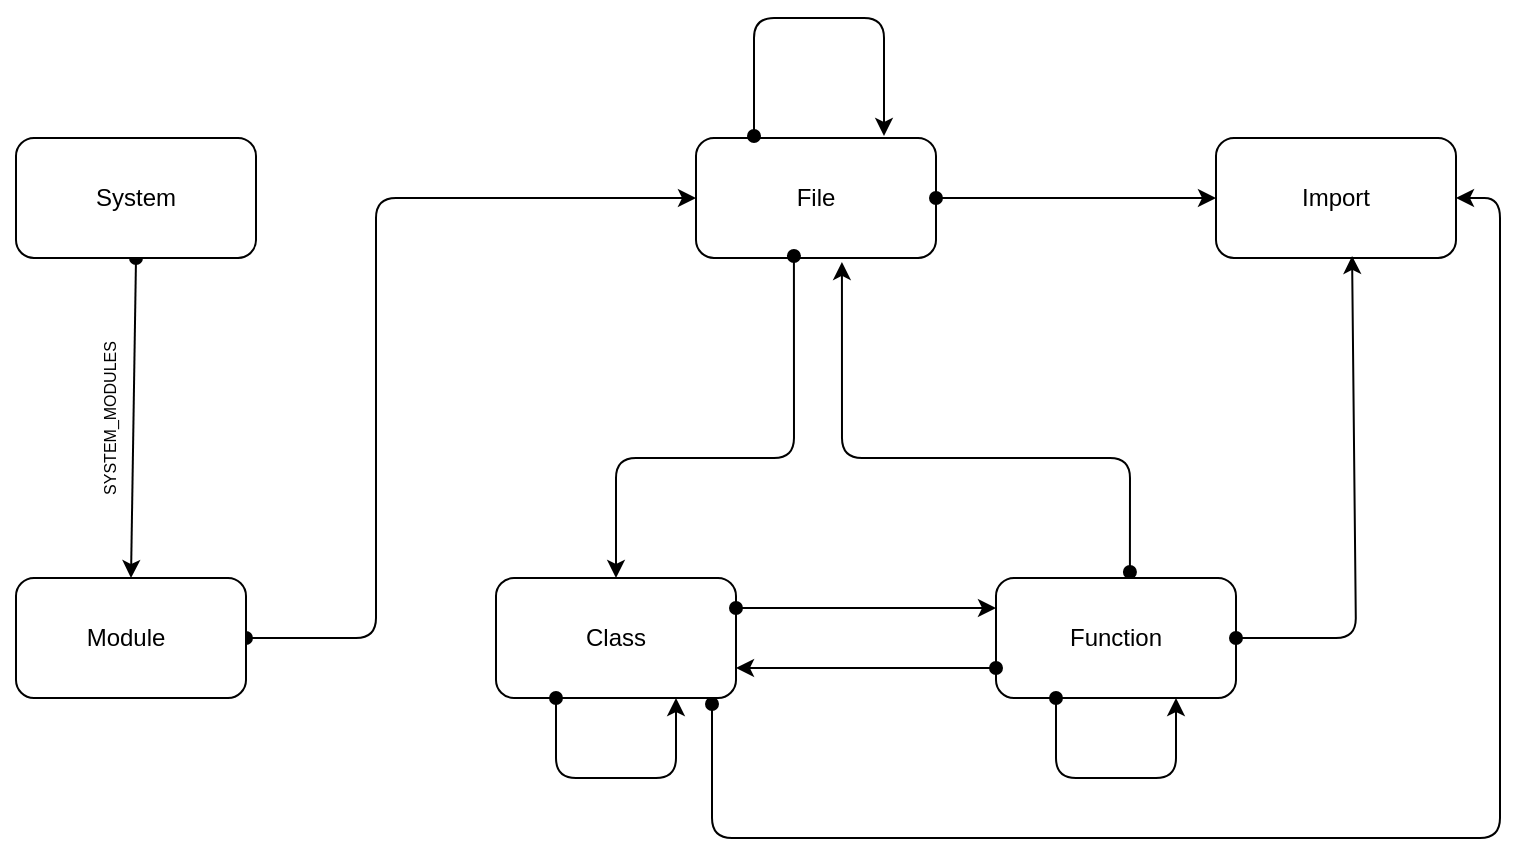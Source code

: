 <mxfile version="12.2.2" type="device" pages="1"><diagram id="p7X6kBipf6NRtPsfhJUI" name="Page-1"><mxGraphModel dx="1092" dy="743" grid="1" gridSize="10" guides="1" tooltips="1" connect="1" arrows="1" fold="1" page="1" pageScale="1" pageWidth="850" pageHeight="1100" math="0" shadow="0"><root><mxCell id="0"/><mxCell id="1" parent="0"/><mxCell id="eX5tcvASmp5op76P1cSw-11" value="" style="endArrow=classic;startArrow=oval;html=1;entryX=0;entryY=0.5;entryDx=0;entryDy=0;exitX=1;exitY=0.5;exitDx=0;exitDy=0;startFill=1;" edge="1" parent="1" source="eX5tcvASmp5op76P1cSw-3" target="eX5tcvASmp5op76P1cSw-5"><mxGeometry width="50" height="50" relative="1" as="geometry"><mxPoint x="218" y="610" as="sourcePoint"/><mxPoint x="476" y="550" as="targetPoint"/><Array as="points"><mxPoint x="218" y="400"/><mxPoint x="218" y="180"/></Array></mxGeometry></mxCell><mxCell id="eX5tcvASmp5op76P1cSw-14" value="" style="endArrow=classic;startArrow=oval;html=1;exitX=0.5;exitY=1;exitDx=0;exitDy=0;entryX=0.5;entryY=0;entryDx=0;entryDy=0;endFill=1;startFill=1;" edge="1" parent="1" source="eX5tcvASmp5op76P1cSw-1" target="eX5tcvASmp5op76P1cSw-3"><mxGeometry width="50" height="50" relative="1" as="geometry"><mxPoint x="208" y="190" as="sourcePoint"/><mxPoint x="268" y="150" as="targetPoint"/></mxGeometry></mxCell><mxCell id="eX5tcvASmp5op76P1cSw-17" value="" style="group" vertex="1" connectable="0" parent="1"><mxGeometry x="278" y="370" width="120" height="60" as="geometry"/></mxCell><mxCell id="eX5tcvASmp5op76P1cSw-7" value="" style="rounded=1;whiteSpace=wrap;html=1;" vertex="1" parent="eX5tcvASmp5op76P1cSw-17"><mxGeometry width="120" height="60" as="geometry"/></mxCell><mxCell id="eX5tcvASmp5op76P1cSw-8" value="Class" style="text;html=1;strokeColor=none;fillColor=none;align=center;verticalAlign=middle;whiteSpace=wrap;rounded=0;" vertex="1" parent="eX5tcvASmp5op76P1cSw-17"><mxGeometry x="40" y="20" width="40" height="20" as="geometry"/></mxCell><mxCell id="eX5tcvASmp5op76P1cSw-32" value="" style="endArrow=classic;startArrow=oval;html=1;entryX=0.75;entryY=1;entryDx=0;entryDy=0;exitX=0.25;exitY=1;exitDx=0;exitDy=0;startFill=1;" edge="1" parent="eX5tcvASmp5op76P1cSw-17" source="eX5tcvASmp5op76P1cSw-7" target="eX5tcvASmp5op76P1cSw-7"><mxGeometry width="50" height="50" relative="1" as="geometry"><mxPoint x="-240" y="130" as="sourcePoint"/><mxPoint x="-190" y="80" as="targetPoint"/><Array as="points"><mxPoint x="30" y="100"/><mxPoint x="90" y="100"/></Array></mxGeometry></mxCell><mxCell id="eX5tcvASmp5op76P1cSw-19" value="" style="group" vertex="1" connectable="0" parent="1"><mxGeometry x="38" y="150" width="120" height="60" as="geometry"/></mxCell><mxCell id="eX5tcvASmp5op76P1cSw-1" value="" style="rounded=1;whiteSpace=wrap;html=1;" vertex="1" parent="eX5tcvASmp5op76P1cSw-19"><mxGeometry width="120" height="60" as="geometry"/></mxCell><mxCell id="eX5tcvASmp5op76P1cSw-2" value="System" style="text;html=1;strokeColor=none;fillColor=none;align=center;verticalAlign=middle;whiteSpace=wrap;rounded=0;" vertex="1" parent="eX5tcvASmp5op76P1cSw-19"><mxGeometry x="20" y="15" width="80" height="30" as="geometry"/></mxCell><mxCell id="eX5tcvASmp5op76P1cSw-20" value="" style="group" vertex="1" connectable="0" parent="1"><mxGeometry x="378" y="150" width="120" height="60" as="geometry"/></mxCell><mxCell id="eX5tcvASmp5op76P1cSw-5" value="" style="rounded=1;whiteSpace=wrap;html=1;" vertex="1" parent="eX5tcvASmp5op76P1cSw-20"><mxGeometry width="120" height="60" as="geometry"/></mxCell><mxCell id="eX5tcvASmp5op76P1cSw-6" value="File" style="text;html=1;strokeColor=none;fillColor=none;align=center;verticalAlign=middle;whiteSpace=wrap;rounded=0;" vertex="1" parent="eX5tcvASmp5op76P1cSw-20"><mxGeometry x="40" y="20" width="40" height="20" as="geometry"/></mxCell><mxCell id="eX5tcvASmp5op76P1cSw-21" value="" style="group" vertex="1" connectable="0" parent="1"><mxGeometry x="528" y="370" width="120" height="60" as="geometry"/></mxCell><mxCell id="eX5tcvASmp5op76P1cSw-9" value="" style="rounded=1;whiteSpace=wrap;html=1;" vertex="1" parent="eX5tcvASmp5op76P1cSw-21"><mxGeometry width="120" height="60" as="geometry"/></mxCell><mxCell id="eX5tcvASmp5op76P1cSw-10" value="Function" style="text;html=1;strokeColor=none;fillColor=none;align=center;verticalAlign=middle;whiteSpace=wrap;rounded=0;" vertex="1" parent="eX5tcvASmp5op76P1cSw-21"><mxGeometry x="40" y="20" width="40" height="20" as="geometry"/></mxCell><mxCell id="eX5tcvASmp5op76P1cSw-33" value="" style="endArrow=classic;startArrow=oval;html=1;entryX=0.75;entryY=1;entryDx=0;entryDy=0;exitX=0.25;exitY=1;exitDx=0;exitDy=0;startFill=1;" edge="1" parent="eX5tcvASmp5op76P1cSw-21" source="eX5tcvASmp5op76P1cSw-9" target="eX5tcvASmp5op76P1cSw-9"><mxGeometry width="50" height="50" relative="1" as="geometry"><mxPoint x="-490" y="180" as="sourcePoint"/><mxPoint x="-440" y="130" as="targetPoint"/><Array as="points"><mxPoint x="30" y="100"/><mxPoint x="90" y="100"/></Array></mxGeometry></mxCell><mxCell id="eX5tcvASmp5op76P1cSw-22" value="" style="group" vertex="1" connectable="0" parent="1"><mxGeometry x="38" y="370" width="115" height="60" as="geometry"/></mxCell><mxCell id="eX5tcvASmp5op76P1cSw-3" value="" style="rounded=1;whiteSpace=wrap;html=1;" vertex="1" parent="eX5tcvASmp5op76P1cSw-22"><mxGeometry width="115" height="60" as="geometry"/></mxCell><mxCell id="eX5tcvASmp5op76P1cSw-4" value="Module" style="text;html=1;strokeColor=none;fillColor=none;align=center;verticalAlign=middle;whiteSpace=wrap;rounded=0;" vertex="1" parent="eX5tcvASmp5op76P1cSw-22"><mxGeometry x="35" y="20" width="40" height="20" as="geometry"/></mxCell><mxCell id="eX5tcvASmp5op76P1cSw-24" value="" style="endArrow=oval;startArrow=classic;html=1;entryX=0.408;entryY=0.983;entryDx=0;entryDy=0;entryPerimeter=0;exitX=0.5;exitY=0;exitDx=0;exitDy=0;startFill=1;endFill=1;" edge="1" parent="1" source="eX5tcvASmp5op76P1cSw-7" target="eX5tcvASmp5op76P1cSw-5"><mxGeometry width="50" height="50" relative="1" as="geometry"><mxPoint x="38" y="500" as="sourcePoint"/><mxPoint x="88" y="450" as="targetPoint"/><Array as="points"><mxPoint x="338" y="310"/><mxPoint x="427" y="310"/></Array></mxGeometry></mxCell><mxCell id="eX5tcvASmp5op76P1cSw-25" value="" style="endArrow=classic;startArrow=oval;html=1;exitX=0.558;exitY=-0.05;exitDx=0;exitDy=0;exitPerimeter=0;entryX=0.608;entryY=1.033;entryDx=0;entryDy=0;entryPerimeter=0;endFill=1;startFill=1;" edge="1" parent="1" source="eX5tcvASmp5op76P1cSw-9" target="eX5tcvASmp5op76P1cSw-5"><mxGeometry width="50" height="50" relative="1" as="geometry"><mxPoint x="38" y="500" as="sourcePoint"/><mxPoint x="428" y="210" as="targetPoint"/><Array as="points"><mxPoint x="595" y="310"/><mxPoint x="451" y="310"/></Array></mxGeometry></mxCell><mxCell id="eX5tcvASmp5op76P1cSw-26" value="" style="endArrow=classic;startArrow=oval;html=1;entryX=0;entryY=0.25;entryDx=0;entryDy=0;exitX=1;exitY=0.25;exitDx=0;exitDy=0;startFill=1;" edge="1" parent="1" source="eX5tcvASmp5op76P1cSw-7" target="eX5tcvASmp5op76P1cSw-9"><mxGeometry width="50" height="50" relative="1" as="geometry"><mxPoint x="38" y="500" as="sourcePoint"/><mxPoint x="88" y="450" as="targetPoint"/><Array as="points"/></mxGeometry></mxCell><mxCell id="eX5tcvASmp5op76P1cSw-27" value="" style="rounded=1;whiteSpace=wrap;html=1;" vertex="1" parent="1"><mxGeometry x="638" y="150" width="120" height="60" as="geometry"/></mxCell><mxCell id="eX5tcvASmp5op76P1cSw-28" value="Import" style="text;html=1;strokeColor=none;fillColor=none;align=center;verticalAlign=middle;whiteSpace=wrap;rounded=0;" vertex="1" parent="1"><mxGeometry x="678" y="170" width="40" height="20" as="geometry"/></mxCell><mxCell id="eX5tcvASmp5op76P1cSw-29" value="" style="endArrow=classic;startArrow=oval;html=1;entryX=0;entryY=0.5;entryDx=0;entryDy=0;exitX=1;exitY=0.5;exitDx=0;exitDy=0;startFill=1;" edge="1" parent="1" source="eX5tcvASmp5op76P1cSw-5" target="eX5tcvASmp5op76P1cSw-27"><mxGeometry width="50" height="50" relative="1" as="geometry"><mxPoint x="288" y="630" as="sourcePoint"/><mxPoint x="338" y="580" as="targetPoint"/></mxGeometry></mxCell><mxCell id="eX5tcvASmp5op76P1cSw-30" value="" style="endArrow=classic;startArrow=oval;html=1;entryX=0.875;entryY=-0.017;entryDx=0;entryDy=0;entryPerimeter=0;startFill=1;" edge="1" parent="1"><mxGeometry width="50" height="50" relative="1" as="geometry"><mxPoint x="407" y="149" as="sourcePoint"/><mxPoint x="472" y="148.98" as="targetPoint"/><Array as="points"><mxPoint x="407" y="90"/><mxPoint x="472" y="90"/></Array></mxGeometry></mxCell><mxCell id="eX5tcvASmp5op76P1cSw-34" value="" style="endArrow=oval;startArrow=classic;html=1;entryX=0.9;entryY=1.05;entryDx=0;entryDy=0;entryPerimeter=0;exitX=1;exitY=0.5;exitDx=0;exitDy=0;startFill=1;endFill=1;" edge="1" parent="1" source="eX5tcvASmp5op76P1cSw-27" target="eX5tcvASmp5op76P1cSw-7"><mxGeometry width="50" height="50" relative="1" as="geometry"><mxPoint x="38" y="550" as="sourcePoint"/><mxPoint x="88" y="500" as="targetPoint"/><Array as="points"><mxPoint x="780" y="180"/><mxPoint x="780" y="500"/><mxPoint x="386" y="500"/></Array></mxGeometry></mxCell><mxCell id="eX5tcvASmp5op76P1cSw-35" value="" style="endArrow=classic;startArrow=oval;html=1;entryX=0.567;entryY=0.983;entryDx=0;entryDy=0;entryPerimeter=0;exitX=1;exitY=0.5;exitDx=0;exitDy=0;endFill=1;startFill=1;" edge="1" parent="1" source="eX5tcvASmp5op76P1cSw-9" target="eX5tcvASmp5op76P1cSw-27"><mxGeometry width="50" height="50" relative="1" as="geometry"><mxPoint x="38" y="620" as="sourcePoint"/><mxPoint x="88" y="570" as="targetPoint"/><Array as="points"><mxPoint x="708" y="400"/></Array></mxGeometry></mxCell><mxCell id="eX5tcvASmp5op76P1cSw-36" value="SYSTEM_MODULES" style="text;html=1;strokeColor=none;fillColor=none;align=center;verticalAlign=middle;whiteSpace=wrap;rounded=0;horizontal=0;fontSize=8;direction=west;" vertex="1" parent="1"><mxGeometry x="30" y="280" width="110" height="20" as="geometry"/></mxCell><mxCell id="eX5tcvASmp5op76P1cSw-43" value="" style="endArrow=oval;startArrow=classic;html=1;fontSize=8;entryX=0;entryY=0.75;entryDx=0;entryDy=0;exitX=1;exitY=0.75;exitDx=0;exitDy=0;endFill=1;" edge="1" parent="1" source="eX5tcvASmp5op76P1cSw-7" target="eX5tcvASmp5op76P1cSw-9"><mxGeometry width="50" height="50" relative="1" as="geometry"><mxPoint x="30" y="620" as="sourcePoint"/><mxPoint x="80" y="570" as="targetPoint"/></mxGeometry></mxCell></root></mxGraphModel></diagram></mxfile>
